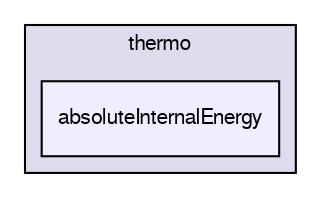 digraph "src/thermophysicalModels/specie/thermo/absoluteInternalEnergy" {
  bgcolor=transparent;
  compound=true
  node [ fontsize="10", fontname="FreeSans"];
  edge [ labelfontsize="10", labelfontname="FreeSans"];
  subgraph clusterdir_52d55d2fbf4a26d00084c41bddaf4722 {
    graph [ bgcolor="#ddddee", pencolor="black", label="thermo" fontname="FreeSans", fontsize="10", URL="dir_52d55d2fbf4a26d00084c41bddaf4722.html"]
  dir_5a05e0524c708d859dc5fd16434e2fd1 [shape=box, label="absoluteInternalEnergy", style="filled", fillcolor="#eeeeff", pencolor="black", URL="dir_5a05e0524c708d859dc5fd16434e2fd1.html"];
  }
}
